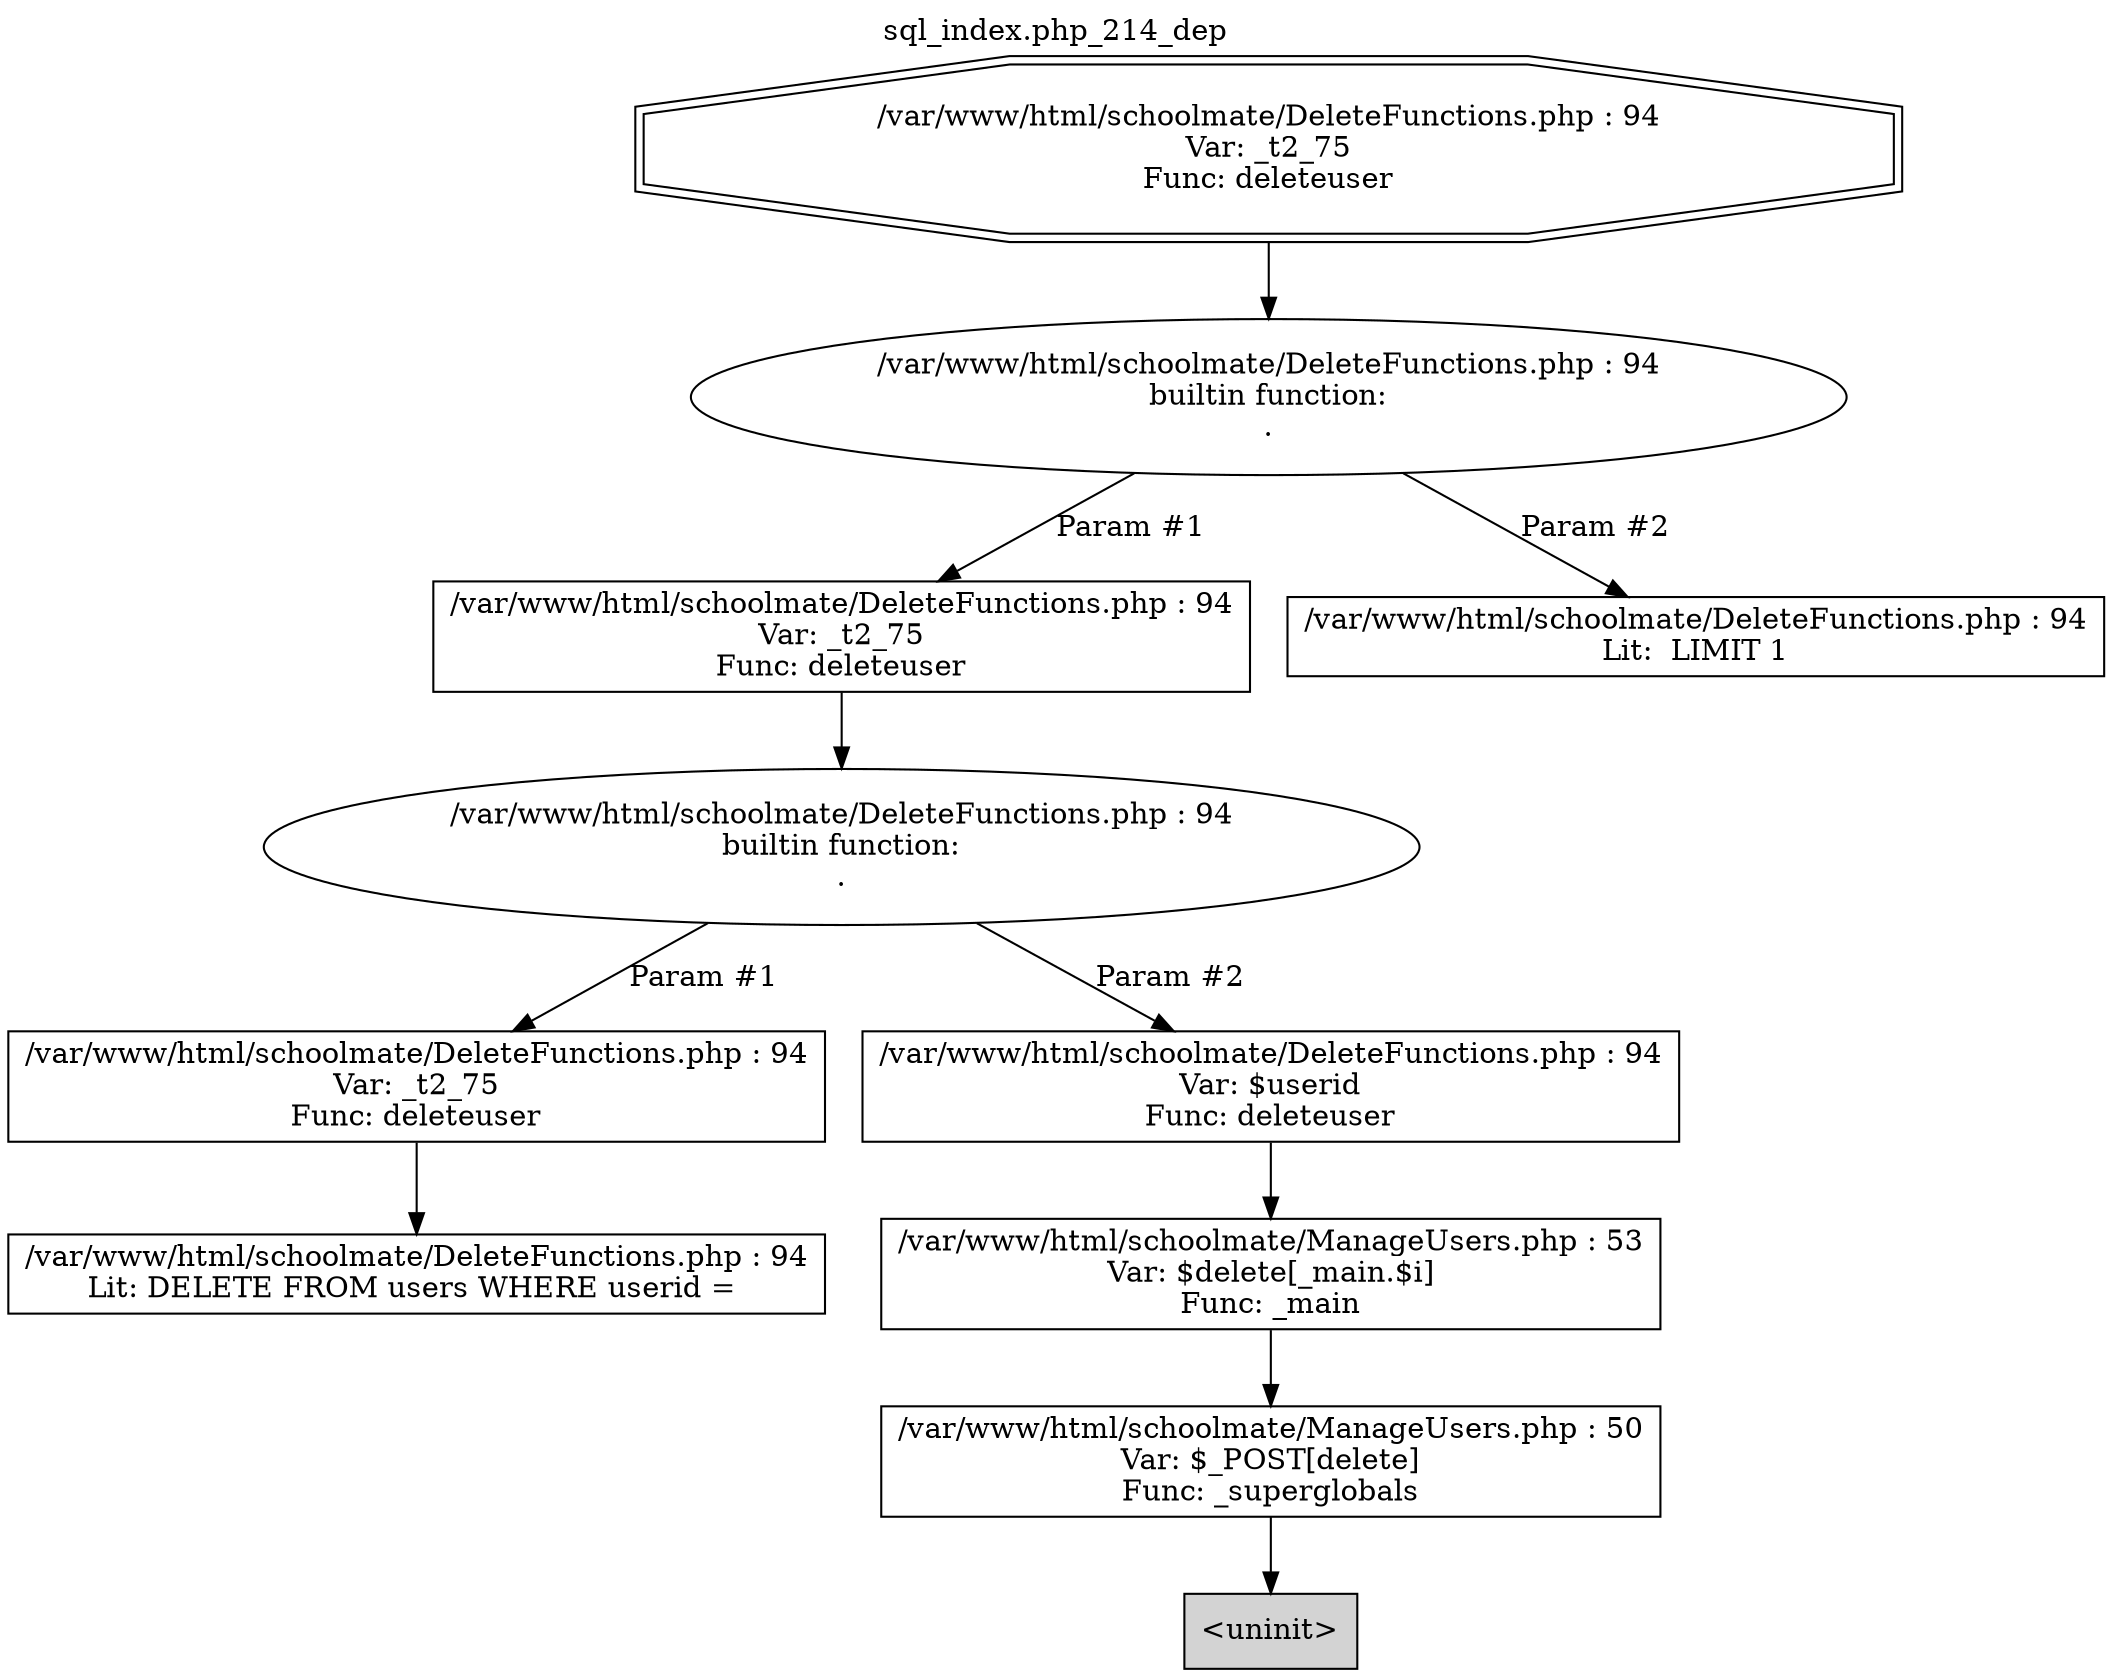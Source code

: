 digraph cfg {
  label="sql_index.php_214_dep";
  labelloc=t;
  n1 [shape=doubleoctagon, label="/var/www/html/schoolmate/DeleteFunctions.php : 94\nVar: _t2_75\nFunc: deleteuser\n"];
  n2 [shape=ellipse, label="/var/www/html/schoolmate/DeleteFunctions.php : 94\nbuiltin function:\n.\n"];
  n3 [shape=box, label="/var/www/html/schoolmate/DeleteFunctions.php : 94\nVar: _t2_75\nFunc: deleteuser\n"];
  n4 [shape=ellipse, label="/var/www/html/schoolmate/DeleteFunctions.php : 94\nbuiltin function:\n.\n"];
  n5 [shape=box, label="/var/www/html/schoolmate/DeleteFunctions.php : 94\nVar: _t2_75\nFunc: deleteuser\n"];
  n6 [shape=box, label="/var/www/html/schoolmate/DeleteFunctions.php : 94\nLit: DELETE FROM users WHERE userid = \n"];
  n7 [shape=box, label="/var/www/html/schoolmate/DeleteFunctions.php : 94\nVar: $userid\nFunc: deleteuser\n"];
  n8 [shape=box, label="/var/www/html/schoolmate/ManageUsers.php : 53\nVar: $delete[_main.$i]\nFunc: _main\n"];
  n9 [shape=box, label="/var/www/html/schoolmate/ManageUsers.php : 50\nVar: $_POST[delete]\nFunc: _superglobals\n"];
  n10 [shape=box, label="<uninit>",style=filled];
  n11 [shape=box, label="/var/www/html/schoolmate/DeleteFunctions.php : 94\nLit:  LIMIT 1\n"];
  n1 -> n2;
  n3 -> n4;
  n5 -> n6;
  n4 -> n5[label="Param #1"];
  n4 -> n7[label="Param #2"];
  n9 -> n10;
  n8 -> n9;
  n7 -> n8;
  n2 -> n3[label="Param #1"];
  n2 -> n11[label="Param #2"];
}
